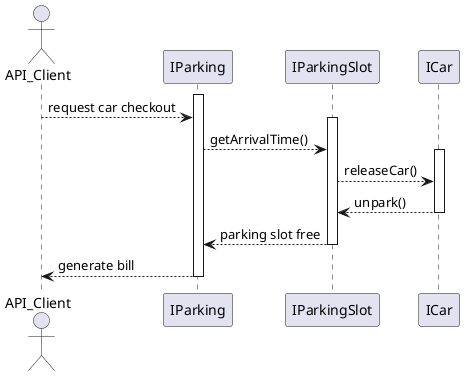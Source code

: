 @startuml

actor API_Client

activate IParking

API_Client --> IParking : request car checkout

activate IParkingSlot

IParking --> IParkingSlot : getArrivalTime()

activate ICar

IParkingSlot --> ICar : releaseCar()

ICar --> IParkingSlot : unpark()

deactivate ICar

IParkingSlot --> IParking : parking slot free

deactivate IParkingSlot

IParking --> API_Client : generate bill

deactivate IParking

@enduml
